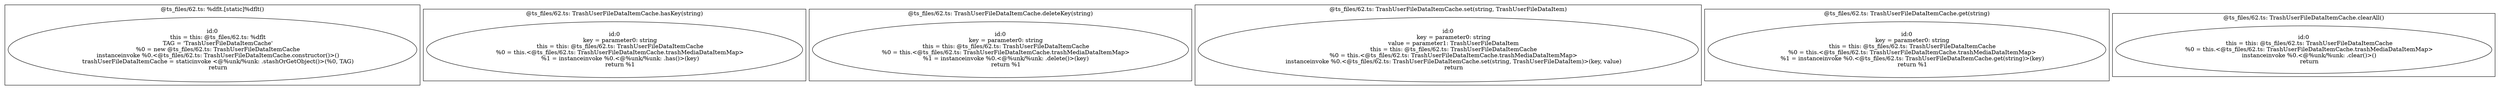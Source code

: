 digraph "62.ts" {
subgraph "cluster_@ts_files/62.ts: %dflt.[static]%dflt()" {
  label="@ts_files/62.ts: %dflt.[static]%dflt()";
  Node33240 [label="id:0
      this = this: @ts_files/62.ts: %dflt
      TAG = 'TrashUserFileDataItemCache'
      %0 = new @ts_files/62.ts: TrashUserFileDataItemCache
      instanceinvoke %0.<@ts_files/62.ts: TrashUserFileDataItemCache.constructor()>()
      trashUserFileDataItemCache = staticinvoke <@%unk/%unk: .stashOrGetObject()>(%0, TAG)
      return"];
}
subgraph "cluster_@ts_files/62.ts: TrashUserFileDataItemCache.hasKey(string)" {
  label="@ts_files/62.ts: TrashUserFileDataItemCache.hasKey(string)";
  Node54000 [label="id:0
      key = parameter0: string
      this = this: @ts_files/62.ts: TrashUserFileDataItemCache
      %0 = this.<@ts_files/62.ts: TrashUserFileDataItemCache.trashMediaDataItemMap>
      %1 = instanceinvoke %0.<@%unk/%unk: .has()>(key)
      return %1"];
}
subgraph "cluster_@ts_files/62.ts: TrashUserFileDataItemCache.deleteKey(string)" {
  label="@ts_files/62.ts: TrashUserFileDataItemCache.deleteKey(string)";
  Node57110 [label="id:0
      key = parameter0: string
      this = this: @ts_files/62.ts: TrashUserFileDataItemCache
      %0 = this.<@ts_files/62.ts: TrashUserFileDataItemCache.trashMediaDataItemMap>
      %1 = instanceinvoke %0.<@%unk/%unk: .delete()>(key)
      return %1"];
}
subgraph "cluster_@ts_files/62.ts: TrashUserFileDataItemCache.set(string, TrashUserFileDataItem)" {
  label="@ts_files/62.ts: TrashUserFileDataItemCache.set(string, TrashUserFileDataItem)";
  Node72850 [label="id:0
      key = parameter0: string
      value = parameter1: TrashUserFileDataItem
      this = this: @ts_files/62.ts: TrashUserFileDataItemCache
      %0 = this.<@ts_files/62.ts: TrashUserFileDataItemCache.trashMediaDataItemMap>
      instanceinvoke %0.<@ts_files/62.ts: TrashUserFileDataItemCache.set(string, TrashUserFileDataItem)>(key, value)
      return"];
}
subgraph "cluster_@ts_files/62.ts: TrashUserFileDataItemCache.get(string)" {
  label="@ts_files/62.ts: TrashUserFileDataItemCache.get(string)";
  Node51070 [label="id:0
      key = parameter0: string
      this = this: @ts_files/62.ts: TrashUserFileDataItemCache
      %0 = this.<@ts_files/62.ts: TrashUserFileDataItemCache.trashMediaDataItemMap>
      %1 = instanceinvoke %0.<@ts_files/62.ts: TrashUserFileDataItemCache.get(string)>(key)
      return %1"];
}
subgraph "cluster_@ts_files/62.ts: TrashUserFileDataItemCache.clearAll()" {
  label="@ts_files/62.ts: TrashUserFileDataItemCache.clearAll()";
  Node49240 [label="id:0
      this = this: @ts_files/62.ts: TrashUserFileDataItemCache
      %0 = this.<@ts_files/62.ts: TrashUserFileDataItemCache.trashMediaDataItemMap>
      instanceinvoke %0.<@%unk/%unk: .clear()>()
      return"];
}
}

